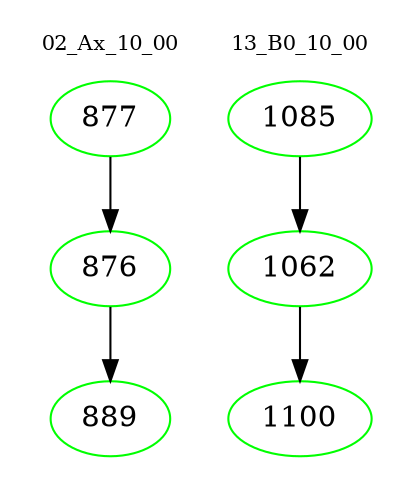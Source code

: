 digraph{
subgraph cluster_0 {
color = white
label = "02_Ax_10_00";
fontsize=10;
T0_877 [label="877", color="green"]
T0_877 -> T0_876 [color="black"]
T0_876 [label="876", color="green"]
T0_876 -> T0_889 [color="black"]
T0_889 [label="889", color="green"]
}
subgraph cluster_1 {
color = white
label = "13_B0_10_00";
fontsize=10;
T1_1085 [label="1085", color="green"]
T1_1085 -> T1_1062 [color="black"]
T1_1062 [label="1062", color="green"]
T1_1062 -> T1_1100 [color="black"]
T1_1100 [label="1100", color="green"]
}
}
